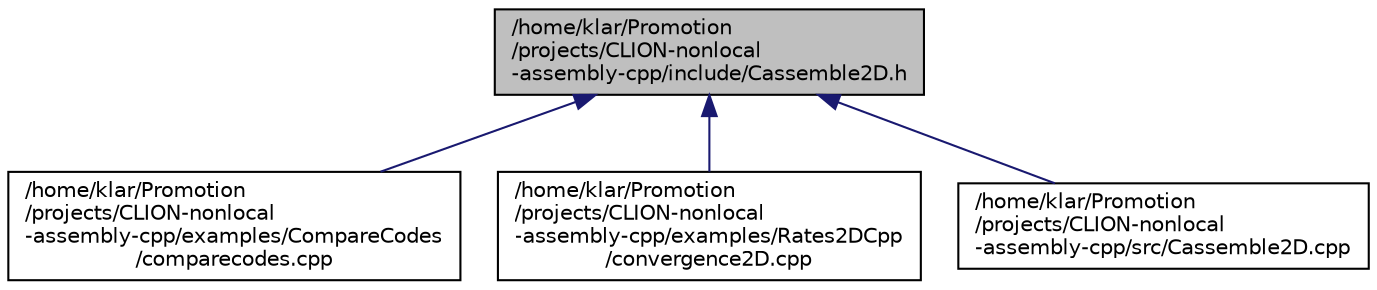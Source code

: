 digraph "/home/klar/Promotion/projects/CLION-nonlocal-assembly-cpp/include/Cassemble2D.h"
{
  edge [fontname="Helvetica",fontsize="10",labelfontname="Helvetica",labelfontsize="10"];
  node [fontname="Helvetica",fontsize="10",shape=record];
  Node1 [label="/home/klar/Promotion\l/projects/CLION-nonlocal\l-assembly-cpp/include/Cassemble2D.h",height=0.2,width=0.4,color="black", fillcolor="grey75", style="filled", fontcolor="black"];
  Node1 -> Node2 [dir="back",color="midnightblue",fontsize="10",style="solid",fontname="Helvetica"];
  Node2 [label="/home/klar/Promotion\l/projects/CLION-nonlocal\l-assembly-cpp/examples/CompareCodes\l/comparecodes.cpp",height=0.2,width=0.4,color="black", fillcolor="white", style="filled",URL="$comparecodes_8cpp.html"];
  Node1 -> Node3 [dir="back",color="midnightblue",fontsize="10",style="solid",fontname="Helvetica"];
  Node3 [label="/home/klar/Promotion\l/projects/CLION-nonlocal\l-assembly-cpp/examples/Rates2DCpp\l/convergence2D.cpp",height=0.2,width=0.4,color="black", fillcolor="white", style="filled",URL="$convergence2_d_8cpp.html"];
  Node1 -> Node4 [dir="back",color="midnightblue",fontsize="10",style="solid",fontname="Helvetica"];
  Node4 [label="/home/klar/Promotion\l/projects/CLION-nonlocal\l-assembly-cpp/src/Cassemble2D.cpp",height=0.2,width=0.4,color="black", fillcolor="white", style="filled",URL="$_cassemble2_d_8cpp.html"];
}
